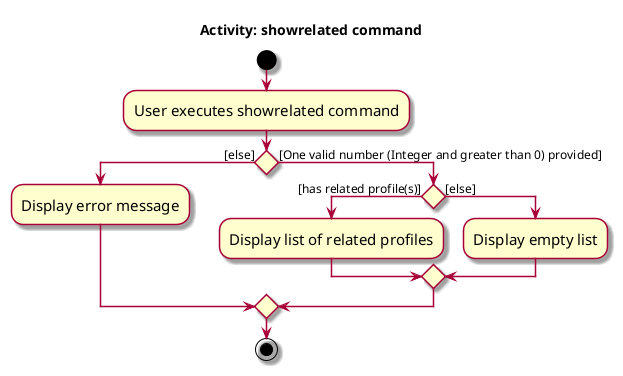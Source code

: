 @startuml
skin rose
skinparam ActivityFontSize 15
skinparam ArrowFontSize 12


title Activity: showrelated command
start
:User executes showrelated command;


if () then ([else])
    :Display error message;
else ([One valid number (Integer and greater than 0) provided])
    if () then ([has related profile(s)])
        :Display list of related profiles;
    else ([else])
        :Display empty list;
    endif
endif
stop
@enduml
